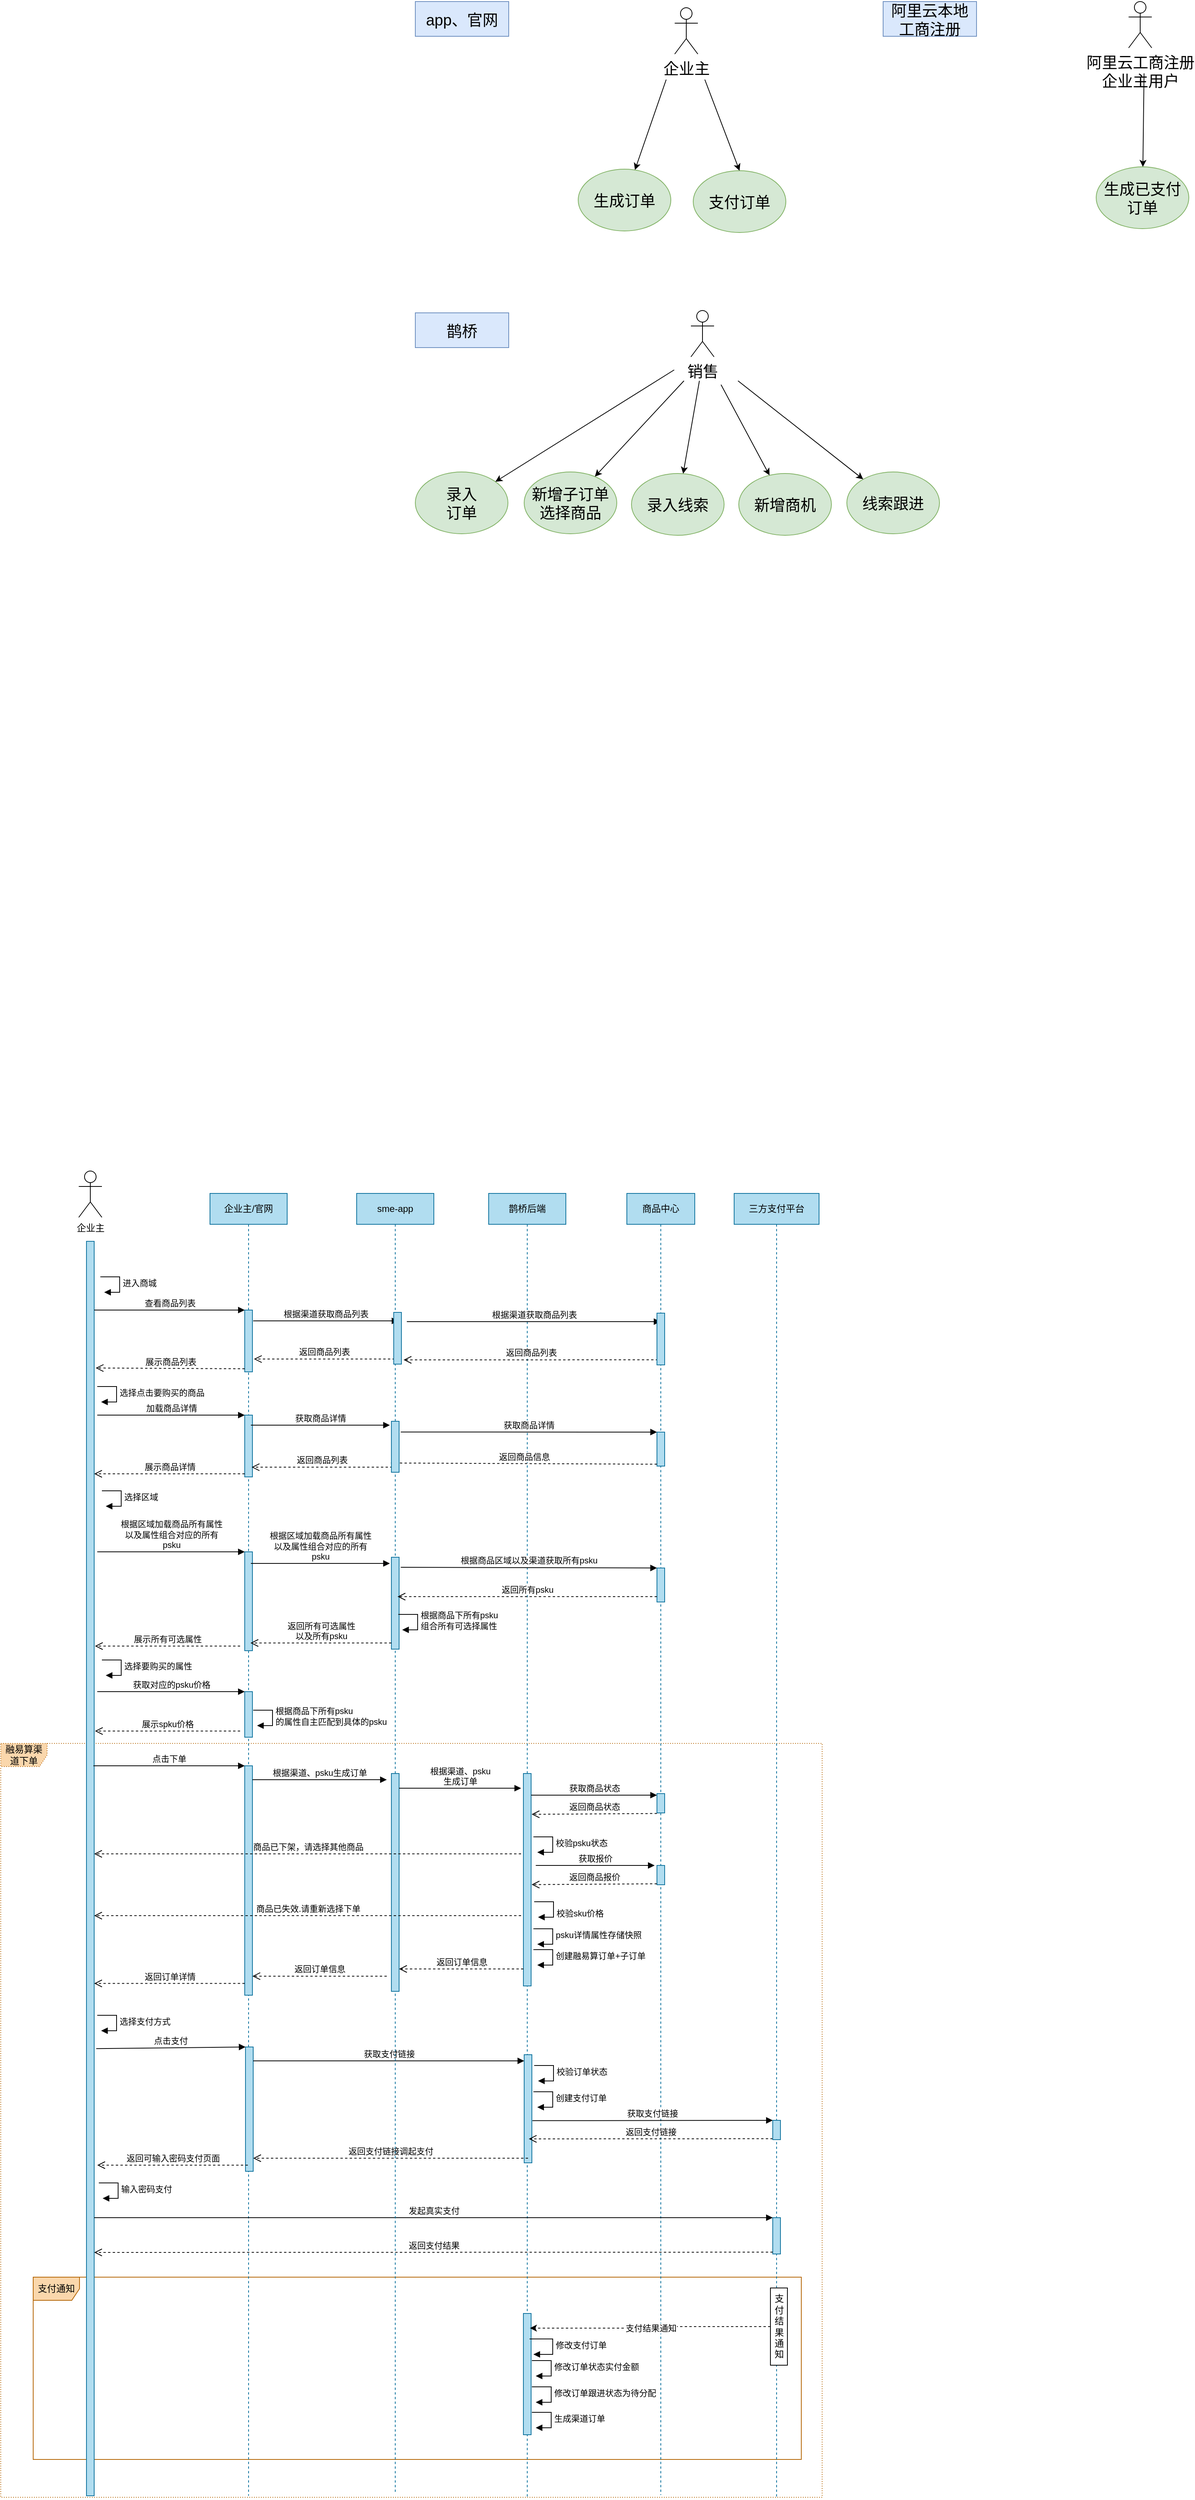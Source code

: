 <mxfile version="14.2.3" type="github">
  <diagram id="QVtK0J8Mp7qvg03k-yFJ" name="第 1 页">
    <mxGraphModel dx="2837" dy="33" grid="0" gridSize="10" guides="1" tooltips="1" connect="1" arrows="1" fold="1" page="0" pageScale="1" pageWidth="827" pageHeight="1169" math="0" shadow="0">
      <root>
        <mxCell id="0" />
        <mxCell id="1" parent="0" />
        <mxCell id="DjqIR26yRd3ydewBDKT8-25" value="融易算渠道下单" style="shape=umlFrame;whiteSpace=wrap;html=1;fillColor=#fad7ac;strokeColor=#b46504;dashed=1;shadow=0;dashPattern=1 2;" parent="1" vertex="1">
          <mxGeometry x="-841" y="3263" width="1064" height="976" as="geometry" />
        </mxCell>
        <mxCell id="DjqIR26yRd3ydewBDKT8-85" value="支付通知" style="shape=umlFrame;whiteSpace=wrap;html=1;shadow=0;labelBackgroundColor=none;strokeColor=#b46504;fillColor=#fad7ac;" parent="1" vertex="1">
          <mxGeometry x="-799" y="3954" width="995" height="236" as="geometry" />
        </mxCell>
        <mxCell id="DjqIR26yRd3ydewBDKT8-1" value="&lt;span style=&quot;font-size: 20px&quot;&gt;生成订单&lt;/span&gt;" style="ellipse;whiteSpace=wrap;html=1;fillColor=#d5e8d4;strokeColor=#82b366;" parent="1" vertex="1">
          <mxGeometry x="-93" y="1225" width="120" height="80" as="geometry" />
        </mxCell>
        <mxCell id="DjqIR26yRd3ydewBDKT8-2" value="&lt;font style=&quot;font-size: 20px&quot;&gt;企业主&lt;/font&gt;" style="shape=umlActor;verticalLabelPosition=bottom;verticalAlign=top;html=1;" parent="1" vertex="1">
          <mxGeometry x="32" y="1016" width="30" height="60" as="geometry" />
        </mxCell>
        <mxCell id="DjqIR26yRd3ydewBDKT8-3" value="&lt;span style=&quot;font-size: 20px&quot;&gt;支付订单&lt;/span&gt;" style="ellipse;whiteSpace=wrap;html=1;fillColor=#d5e8d4;strokeColor=#82b366;" parent="1" vertex="1">
          <mxGeometry x="56" y="1227" width="120" height="80" as="geometry" />
        </mxCell>
        <mxCell id="DjqIR26yRd3ydewBDKT8-4" value="" style="endArrow=classic;html=1;" parent="1" target="DjqIR26yRd3ydewBDKT8-1" edge="1">
          <mxGeometry width="50" height="50" relative="1" as="geometry">
            <mxPoint x="21" y="1109" as="sourcePoint" />
            <mxPoint x="-152.59" y="1242.135" as="targetPoint" />
          </mxGeometry>
        </mxCell>
        <mxCell id="DjqIR26yRd3ydewBDKT8-5" value="" style="endArrow=classic;html=1;entryX=0.5;entryY=0;entryDx=0;entryDy=0;" parent="1" target="DjqIR26yRd3ydewBDKT8-3" edge="1">
          <mxGeometry width="50" height="50" relative="1" as="geometry">
            <mxPoint x="71" y="1109" as="sourcePoint" />
            <mxPoint x="178.295" y="1245.358" as="targetPoint" />
          </mxGeometry>
        </mxCell>
        <mxCell id="DjqIR26yRd3ydewBDKT8-6" value="&lt;span style=&quot;font-size: 20px&quot;&gt;app、官网&lt;/span&gt;" style="rounded=0;whiteSpace=wrap;html=1;fillColor=#dae8fc;strokeColor=#6c8ebf;" parent="1" vertex="1">
          <mxGeometry x="-304" y="1008" width="121" height="45" as="geometry" />
        </mxCell>
        <mxCell id="DjqIR26yRd3ydewBDKT8-7" value="&lt;font style=&quot;font-size: 20px&quot;&gt;录入&lt;br&gt;订单&lt;/font&gt;" style="ellipse;whiteSpace=wrap;html=1;fillColor=#d5e8d4;strokeColor=#82b366;" parent="1" vertex="1">
          <mxGeometry x="-304" y="1617" width="120" height="80" as="geometry" />
        </mxCell>
        <mxCell id="DjqIR26yRd3ydewBDKT8-8" value="&lt;span style=&quot;font-size: 20px&quot;&gt;销售&lt;/span&gt;" style="shape=umlActor;verticalLabelPosition=bottom;verticalAlign=top;html=1;" parent="1" vertex="1">
          <mxGeometry x="53" y="1408" width="30" height="60" as="geometry" />
        </mxCell>
        <mxCell id="DjqIR26yRd3ydewBDKT8-9" value="&lt;span style=&quot;font-size: 20px&quot;&gt;新增子订单选择商品&lt;/span&gt;" style="ellipse;whiteSpace=wrap;html=1;fillColor=#d5e8d4;strokeColor=#82b366;" parent="1" vertex="1">
          <mxGeometry x="-163" y="1617" width="120" height="80" as="geometry" />
        </mxCell>
        <mxCell id="DjqIR26yRd3ydewBDKT8-10" value="" style="endArrow=classic;html=1;exitX=0.453;exitY=0.256;exitDx=0;exitDy=0;exitPerimeter=0;" parent="1" target="DjqIR26yRd3ydewBDKT8-7" edge="1">
          <mxGeometry width="50" height="50" relative="1" as="geometry">
            <mxPoint x="31.34" y="1484.864" as="sourcePoint" />
            <mxPoint x="76" y="1498" as="targetPoint" />
          </mxGeometry>
        </mxCell>
        <mxCell id="DjqIR26yRd3ydewBDKT8-11" value="" style="endArrow=classic;html=1;" parent="1" target="DjqIR26yRd3ydewBDKT8-9" edge="1">
          <mxGeometry width="50" height="50" relative="1" as="geometry">
            <mxPoint x="44" y="1499" as="sourcePoint" />
            <mxPoint x="-68.723" y="1638.373" as="targetPoint" />
          </mxGeometry>
        </mxCell>
        <mxCell id="DjqIR26yRd3ydewBDKT8-12" value="&lt;span style=&quot;font-size: 20px&quot;&gt;录入线索&lt;/span&gt;" style="ellipse;whiteSpace=wrap;html=1;fillColor=#d5e8d4;strokeColor=#82b366;" parent="1" vertex="1">
          <mxGeometry x="-24" y="1619" width="120" height="80" as="geometry" />
        </mxCell>
        <mxCell id="DjqIR26yRd3ydewBDKT8-13" value="&lt;span style=&quot;font-size: 20px&quot;&gt;新增商机&lt;/span&gt;" style="ellipse;whiteSpace=wrap;html=1;fillColor=#d5e8d4;strokeColor=#82b366;" parent="1" vertex="1">
          <mxGeometry x="115" y="1619" width="120" height="80" as="geometry" />
        </mxCell>
        <mxCell id="DjqIR26yRd3ydewBDKT8-14" value="&lt;span style=&quot;font-size: 20px&quot;&gt;线索跟进&lt;/span&gt;" style="ellipse;whiteSpace=wrap;html=1;fillColor=#d5e8d4;strokeColor=#82b366;" parent="1" vertex="1">
          <mxGeometry x="255" y="1617" width="120" height="80" as="geometry" />
        </mxCell>
        <mxCell id="DjqIR26yRd3ydewBDKT8-15" value="" style="endArrow=classic;html=1;" parent="1" target="DjqIR26yRd3ydewBDKT8-12" edge="1">
          <mxGeometry width="50" height="50" relative="1" as="geometry">
            <mxPoint x="64" y="1499" as="sourcePoint" />
            <mxPoint x="-11.272" y="1638.786" as="targetPoint" />
          </mxGeometry>
        </mxCell>
        <mxCell id="DjqIR26yRd3ydewBDKT8-16" value="" style="endArrow=classic;html=1;" parent="1" target="DjqIR26yRd3ydewBDKT8-13" edge="1">
          <mxGeometry width="50" height="50" relative="1" as="geometry">
            <mxPoint x="92" y="1504" as="sourcePoint" />
            <mxPoint x="-1.272" y="1648.786" as="targetPoint" />
          </mxGeometry>
        </mxCell>
        <mxCell id="DjqIR26yRd3ydewBDKT8-17" value="" style="endArrow=classic;html=1;" parent="1" target="DjqIR26yRd3ydewBDKT8-14" edge="1">
          <mxGeometry width="50" height="50" relative="1" as="geometry">
            <mxPoint x="114" y="1499" as="sourcePoint" />
            <mxPoint x="8.728" y="1658.786" as="targetPoint" />
          </mxGeometry>
        </mxCell>
        <mxCell id="DjqIR26yRd3ydewBDKT8-18" value="&lt;span style=&quot;font-size: 20px&quot;&gt;鹊桥&lt;/span&gt;" style="rounded=0;whiteSpace=wrap;html=1;fillColor=#dae8fc;strokeColor=#6c8ebf;" parent="1" vertex="1">
          <mxGeometry x="-304" y="1411" width="121" height="45" as="geometry" />
        </mxCell>
        <mxCell id="DjqIR26yRd3ydewBDKT8-19" value="&lt;span style=&quot;font-size: 20px&quot;&gt;阿里云本地工商注册&lt;/span&gt;" style="rounded=0;whiteSpace=wrap;html=1;fillColor=#dae8fc;strokeColor=#6c8ebf;" parent="1" vertex="1">
          <mxGeometry x="302" y="1008" width="121" height="45" as="geometry" />
        </mxCell>
        <mxCell id="DjqIR26yRd3ydewBDKT8-20" value="&lt;span style=&quot;font-size: 20px&quot;&gt;生成已支付订单&lt;/span&gt;" style="ellipse;whiteSpace=wrap;html=1;fillColor=#d5e8d4;strokeColor=#82b366;" parent="1" vertex="1">
          <mxGeometry x="578" y="1222" width="120" height="80" as="geometry" />
        </mxCell>
        <mxCell id="DjqIR26yRd3ydewBDKT8-21" value="&lt;font style=&quot;font-size: 20px&quot;&gt;阿里云工商注册&lt;br&gt;企业主用户&lt;/font&gt;" style="shape=umlActor;verticalLabelPosition=bottom;verticalAlign=top;html=1;" parent="1" vertex="1">
          <mxGeometry x="620" y="1008" width="30" height="60" as="geometry" />
        </mxCell>
        <mxCell id="DjqIR26yRd3ydewBDKT8-23" value="" style="endArrow=classic;html=1;" parent="1" target="DjqIR26yRd3ydewBDKT8-20" edge="1">
          <mxGeometry width="50" height="50" relative="1" as="geometry">
            <mxPoint x="640" y="1101" as="sourcePoint" />
            <mxPoint x="466.41" y="1234.135" as="targetPoint" />
          </mxGeometry>
        </mxCell>
        <mxCell id="DjqIR26yRd3ydewBDKT8-26" value="企业主/官网" style="shape=umlLifeline;perimeter=lifelinePerimeter;whiteSpace=wrap;html=1;container=1;collapsible=0;recursiveResize=0;outlineConnect=0;fillColor=#b1ddf0;strokeColor=#10739e;" parent="1" vertex="1">
          <mxGeometry x="-570" y="2551" width="100" height="1686" as="geometry" />
        </mxCell>
        <mxCell id="DjqIR26yRd3ydewBDKT8-27" value="" style="html=1;points=[];perimeter=orthogonalPerimeter;shadow=0;labelBackgroundColor=none;strokeColor=#10739e;fillColor=#b1ddf0;" parent="DjqIR26yRd3ydewBDKT8-26" vertex="1">
          <mxGeometry x="45" y="151" width="10" height="80" as="geometry" />
        </mxCell>
        <mxCell id="DjqIR26yRd3ydewBDKT8-37" value="" style="html=1;points=[];perimeter=orthogonalPerimeter;shadow=0;labelBackgroundColor=none;strokeColor=#10739e;fillColor=#b1ddf0;" parent="DjqIR26yRd3ydewBDKT8-26" vertex="1">
          <mxGeometry x="45" y="287" width="10" height="80" as="geometry" />
        </mxCell>
        <mxCell id="DjqIR26yRd3ydewBDKT8-96" value="" style="html=1;points=[];perimeter=orthogonalPerimeter;shadow=0;labelBackgroundColor=none;strokeColor=#10739e;fillColor=#b1ddf0;" parent="DjqIR26yRd3ydewBDKT8-26" vertex="1">
          <mxGeometry x="45" y="464" width="10" height="128" as="geometry" />
        </mxCell>
        <mxCell id="DjqIR26yRd3ydewBDKT8-97" value="根据区域加载商品所有属性&lt;br&gt;以及属性组合对应的所有&lt;br&gt;psku" style="html=1;verticalAlign=bottom;endArrow=block;entryX=0;entryY=0;" parent="DjqIR26yRd3ydewBDKT8-26" target="DjqIR26yRd3ydewBDKT8-96" edge="1">
          <mxGeometry relative="1" as="geometry">
            <mxPoint x="-146" y="464" as="sourcePoint" />
          </mxGeometry>
        </mxCell>
        <mxCell id="DjqIR26yRd3ydewBDKT8-110" value="" style="html=1;points=[];perimeter=orthogonalPerimeter;shadow=0;labelBackgroundColor=none;strokeColor=#10739e;fillColor=#b1ddf0;" parent="DjqIR26yRd3ydewBDKT8-26" vertex="1">
          <mxGeometry x="45" y="645" width="10" height="59" as="geometry" />
        </mxCell>
        <mxCell id="DjqIR26yRd3ydewBDKT8-111" value="获取对应的psku价格" style="html=1;verticalAlign=bottom;endArrow=block;entryX=0;entryY=0;" parent="DjqIR26yRd3ydewBDKT8-26" target="DjqIR26yRd3ydewBDKT8-110" edge="1">
          <mxGeometry relative="1" as="geometry">
            <mxPoint x="-146" y="645" as="sourcePoint" />
          </mxGeometry>
        </mxCell>
        <mxCell id="DjqIR26yRd3ydewBDKT8-112" value="展示spku价格" style="html=1;verticalAlign=bottom;endArrow=open;endSize=8;dashed=1;" parent="DjqIR26yRd3ydewBDKT8-26" edge="1">
          <mxGeometry relative="1" as="geometry">
            <mxPoint x="-149" y="696" as="targetPoint" />
            <mxPoint x="39.0" y="696" as="sourcePoint" />
          </mxGeometry>
        </mxCell>
        <mxCell id="DjqIR26yRd3ydewBDKT8-28" value="" style="html=1;points=[];perimeter=orthogonalPerimeter;shadow=0;labelBackgroundColor=none;strokeColor=#10739e;fillColor=#b1ddf0;" parent="DjqIR26yRd3ydewBDKT8-26" vertex="1">
          <mxGeometry x="45" y="741" width="10" height="297" as="geometry" />
        </mxCell>
        <mxCell id="DjqIR26yRd3ydewBDKT8-29" value="鹊桥后端" style="shape=umlLifeline;perimeter=lifelinePerimeter;whiteSpace=wrap;html=1;container=1;collapsible=0;recursiveResize=0;outlineConnect=0;fillColor=#b1ddf0;strokeColor=#10739e;" parent="1" vertex="1">
          <mxGeometry x="-209" y="2551" width="100" height="1687" as="geometry" />
        </mxCell>
        <mxCell id="DjqIR26yRd3ydewBDKT8-30" value="" style="html=1;points=[];perimeter=orthogonalPerimeter;shadow=0;labelBackgroundColor=none;strokeColor=#10739e;fillColor=#b1ddf0;" parent="DjqIR26yRd3ydewBDKT8-29" vertex="1">
          <mxGeometry x="45" y="751" width="10" height="275" as="geometry" />
        </mxCell>
        <mxCell id="DjqIR26yRd3ydewBDKT8-31" value="" style="html=1;points=[];perimeter=orthogonalPerimeter;shadow=0;labelBackgroundColor=none;strokeColor=#10739e;fillColor=#b1ddf0;" parent="DjqIR26yRd3ydewBDKT8-29" vertex="1">
          <mxGeometry x="45" y="1450" width="10" height="157" as="geometry" />
        </mxCell>
        <mxCell id="DjqIR26yRd3ydewBDKT8-32" value="" style="html=1;points=[];perimeter=orthogonalPerimeter;fillColor=#b1ddf0;strokeColor=#10739e;" parent="1" vertex="1">
          <mxGeometry x="-730" y="2613" width="10" height="1624" as="geometry" />
        </mxCell>
        <mxCell id="DjqIR26yRd3ydewBDKT8-33" value="企业主" style="shape=umlActor;verticalLabelPosition=bottom;verticalAlign=top;html=1;" parent="1" vertex="1">
          <mxGeometry x="-740" y="2522" width="30" height="60" as="geometry" />
        </mxCell>
        <mxCell id="DjqIR26yRd3ydewBDKT8-34" value="商品中心" style="shape=umlLifeline;perimeter=lifelinePerimeter;whiteSpace=wrap;html=1;container=1;collapsible=0;recursiveResize=0;outlineConnect=0;fillColor=#b1ddf0;strokeColor=#10739e;" parent="1" vertex="1">
          <mxGeometry x="-30" y="2551" width="88" height="1685" as="geometry" />
        </mxCell>
        <mxCell id="DjqIR26yRd3ydewBDKT8-35" value="查看订单管理订单列表" style="html=1;verticalAlign=bottom;endArrow=block;entryX=0;entryY=0;" parent="DjqIR26yRd3ydewBDKT8-34" edge="1">
          <mxGeometry relative="1" as="geometry">
            <mxPoint x="-401" y="654" as="sourcePoint" />
          </mxGeometry>
        </mxCell>
        <mxCell id="DjqIR26yRd3ydewBDKT8-38" value="" style="html=1;points=[];perimeter=orthogonalPerimeter;shadow=0;labelBackgroundColor=none;strokeColor=#10739e;fillColor=#b1ddf0;" parent="DjqIR26yRd3ydewBDKT8-34" vertex="1">
          <mxGeometry x="39" y="309" width="10" height="44" as="geometry" />
        </mxCell>
        <mxCell id="DjqIR26yRd3ydewBDKT8-39" value="获取商品详情" style="html=1;verticalAlign=bottom;endArrow=block;entryX=0;entryY=0;exitX=1.212;exitY=0.21;exitDx=0;exitDy=0;exitPerimeter=0;" parent="DjqIR26yRd3ydewBDKT8-34" source="DjqIR26yRd3ydewBDKT8-94" edge="1">
          <mxGeometry relative="1" as="geometry">
            <mxPoint x="-307" y="309.04" as="sourcePoint" />
            <mxPoint x="39" y="309.0" as="targetPoint" />
          </mxGeometry>
        </mxCell>
        <mxCell id="DjqIR26yRd3ydewBDKT8-40" value="返回商品信息" style="html=1;verticalAlign=bottom;endArrow=open;endSize=8;exitX=0;exitY=0.95;dashed=1;" parent="DjqIR26yRd3ydewBDKT8-34" edge="1">
          <mxGeometry relative="1" as="geometry">
            <mxPoint x="-306" y="349" as="targetPoint" />
            <mxPoint x="39" y="350.55" as="sourcePoint" />
          </mxGeometry>
        </mxCell>
        <mxCell id="DjqIR26yRd3ydewBDKT8-41" value="加载商品详情" style="html=1;verticalAlign=bottom;endArrow=block;entryX=0;entryY=0;" parent="DjqIR26yRd3ydewBDKT8-34" target="DjqIR26yRd3ydewBDKT8-37" edge="1">
          <mxGeometry relative="1" as="geometry">
            <mxPoint x="-686" y="287" as="sourcePoint" />
          </mxGeometry>
        </mxCell>
        <mxCell id="DjqIR26yRd3ydewBDKT8-43" value="" style="html=1;points=[];perimeter=orthogonalPerimeter;shadow=0;labelBackgroundColor=none;strokeColor=#10739e;fillColor=#b1ddf0;" parent="DjqIR26yRd3ydewBDKT8-34" vertex="1">
          <mxGeometry x="39" y="777" width="10" height="25" as="geometry" />
        </mxCell>
        <mxCell id="DjqIR26yRd3ydewBDKT8-89" value="根据渠道获取商品列表" style="html=1;verticalAlign=bottom;endArrow=block;" parent="DjqIR26yRd3ydewBDKT8-34" target="DjqIR26yRd3ydewBDKT8-34" edge="1">
          <mxGeometry relative="1" as="geometry">
            <mxPoint x="-285" y="166" as="sourcePoint" />
            <mxPoint x="35" y="168" as="targetPoint" />
          </mxGeometry>
        </mxCell>
        <mxCell id="DjqIR26yRd3ydewBDKT8-90" value="返回商品列表" style="html=1;verticalAlign=bottom;endArrow=open;endSize=8;dashed=1;entryX=1.282;entryY=0.918;entryDx=0;entryDy=0;entryPerimeter=0;" parent="DjqIR26yRd3ydewBDKT8-34" target="DjqIR26yRd3ydewBDKT8-36" edge="1">
          <mxGeometry relative="1" as="geometry">
            <mxPoint x="-142" y="215.4" as="targetPoint" />
            <mxPoint x="40.5" y="215.4" as="sourcePoint" />
          </mxGeometry>
        </mxCell>
        <mxCell id="DjqIR26yRd3ydewBDKT8-91" value="" style="html=1;points=[];perimeter=orthogonalPerimeter;shadow=0;labelBackgroundColor=none;strokeColor=#10739e;fillColor=#b1ddf0;" parent="DjqIR26yRd3ydewBDKT8-34" vertex="1">
          <mxGeometry x="39" y="155" width="10" height="67" as="geometry" />
        </mxCell>
        <mxCell id="DjqIR26yRd3ydewBDKT8-105" value="" style="html=1;points=[];perimeter=orthogonalPerimeter;shadow=0;labelBackgroundColor=none;strokeColor=#10739e;fillColor=#b1ddf0;" parent="DjqIR26yRd3ydewBDKT8-34" vertex="1">
          <mxGeometry x="39" y="484.93" width="10" height="44" as="geometry" />
        </mxCell>
        <mxCell id="DjqIR26yRd3ydewBDKT8-106" value="根据商品区域以及渠道获取所有psku" style="html=1;verticalAlign=bottom;endArrow=block;entryX=0;entryY=0;exitX=1.212;exitY=0.21;exitDx=0;exitDy=0;exitPerimeter=0;" parent="DjqIR26yRd3ydewBDKT8-34" edge="1">
          <mxGeometry relative="1" as="geometry">
            <mxPoint x="-292.88" y="484.0" as="sourcePoint" />
            <mxPoint x="39" y="484.93" as="targetPoint" />
          </mxGeometry>
        </mxCell>
        <mxCell id="BfFZ2of9FClNFI7ontlP-8" value="" style="html=1;points=[];perimeter=orthogonalPerimeter;shadow=0;labelBackgroundColor=none;strokeColor=#10739e;fillColor=#b1ddf0;" vertex="1" parent="DjqIR26yRd3ydewBDKT8-34">
          <mxGeometry x="39" y="870" width="10" height="25" as="geometry" />
        </mxCell>
        <mxCell id="DjqIR26yRd3ydewBDKT8-44" value="选择点击要购买的商品" style="edgeStyle=orthogonalEdgeStyle;html=1;align=left;spacingLeft=2;endArrow=block;rounded=0;entryX=1;entryY=0;" parent="1" edge="1">
          <mxGeometry relative="1" as="geometry">
            <mxPoint x="-716" y="2801" as="sourcePoint" />
            <Array as="points">
              <mxPoint x="-691" y="2801" />
            </Array>
            <mxPoint x="-711.0" y="2821" as="targetPoint" />
          </mxGeometry>
        </mxCell>
        <mxCell id="DjqIR26yRd3ydewBDKT8-45" value="根据渠道获取商品列表" style="html=1;verticalAlign=bottom;endArrow=block;exitX=1.1;exitY=0.113;exitDx=0;exitDy=0;exitPerimeter=0;" parent="1" edge="1">
          <mxGeometry relative="1" as="geometry">
            <mxPoint x="-514" y="2716.04" as="sourcePoint" />
            <mxPoint x="-326" y="2716" as="targetPoint" />
          </mxGeometry>
        </mxCell>
        <mxCell id="DjqIR26yRd3ydewBDKT8-46" value="返回商品列表" style="html=1;verticalAlign=bottom;endArrow=open;endSize=8;entryX=1.2;entryY=0.73;entryDx=0;entryDy=0;entryPerimeter=0;dashed=1;" parent="1" source="DjqIR26yRd3ydewBDKT8-86" edge="1">
          <mxGeometry relative="1" as="geometry">
            <mxPoint x="-513" y="2765.4" as="targetPoint" />
            <mxPoint x="-168" y="2765.4" as="sourcePoint" />
          </mxGeometry>
        </mxCell>
        <mxCell id="DjqIR26yRd3ydewBDKT8-47" value="查看商品列表" style="html=1;verticalAlign=bottom;endArrow=block;entryX=0;entryY=0;" parent="1" target="DjqIR26yRd3ydewBDKT8-27" edge="1">
          <mxGeometry relative="1" as="geometry">
            <mxPoint x="-720" y="2702.0" as="sourcePoint" />
          </mxGeometry>
        </mxCell>
        <mxCell id="DjqIR26yRd3ydewBDKT8-48" value="展示商品列表" style="html=1;verticalAlign=bottom;endArrow=open;endSize=8;exitX=0;exitY=0.95;dashed=1;" parent="1" source="DjqIR26yRd3ydewBDKT8-27" edge="1">
          <mxGeometry relative="1" as="geometry">
            <mxPoint x="-718" y="2777" as="targetPoint" />
          </mxGeometry>
        </mxCell>
        <mxCell id="DjqIR26yRd3ydewBDKT8-49" value="进入商城" style="edgeStyle=orthogonalEdgeStyle;html=1;align=left;spacingLeft=2;endArrow=block;rounded=0;entryX=1;entryY=0;" parent="1" edge="1">
          <mxGeometry relative="1" as="geometry">
            <mxPoint x="-712" y="2659" as="sourcePoint" />
            <Array as="points">
              <mxPoint x="-687" y="2659" />
            </Array>
            <mxPoint x="-707.0" y="2679" as="targetPoint" />
          </mxGeometry>
        </mxCell>
        <mxCell id="DjqIR26yRd3ydewBDKT8-50" value="校验psku状态" style="edgeStyle=orthogonalEdgeStyle;html=1;align=left;spacingLeft=2;endArrow=block;rounded=0;entryX=1;entryY=0;" parent="1" edge="1">
          <mxGeometry relative="1" as="geometry">
            <mxPoint x="-151" y="3384.0" as="sourcePoint" />
            <Array as="points">
              <mxPoint x="-126" y="3384" />
            </Array>
            <mxPoint x="-146.0" y="3404" as="targetPoint" />
          </mxGeometry>
        </mxCell>
        <mxCell id="DjqIR26yRd3ydewBDKT8-51" value="返回订单详情" style="html=1;verticalAlign=bottom;endArrow=open;dashed=1;endSize=8;exitX=0;exitY=0.95;" parent="1" edge="1">
          <mxGeometry relative="1" as="geometry">
            <mxPoint x="-720" y="3573.75" as="targetPoint" />
            <mxPoint x="-525" y="3573.75" as="sourcePoint" />
          </mxGeometry>
        </mxCell>
        <mxCell id="DjqIR26yRd3ydewBDKT8-52" value="点击下单" style="html=1;verticalAlign=bottom;endArrow=block;entryX=0;entryY=0;" parent="1" target="DjqIR26yRd3ydewBDKT8-28" edge="1">
          <mxGeometry relative="1" as="geometry">
            <mxPoint x="-721" y="3292" as="sourcePoint" />
          </mxGeometry>
        </mxCell>
        <mxCell id="DjqIR26yRd3ydewBDKT8-53" value="返回订单信息" style="html=1;verticalAlign=bottom;endArrow=open;dashed=1;endSize=8;exitX=0;exitY=0.95;" parent="1" edge="1">
          <mxGeometry relative="1" as="geometry">
            <mxPoint x="-515" y="3564.35" as="targetPoint" />
            <mxPoint x="-341" y="3564.35" as="sourcePoint" />
          </mxGeometry>
        </mxCell>
        <mxCell id="DjqIR26yRd3ydewBDKT8-54" value="根据渠道、psku生成订单" style="html=1;verticalAlign=bottom;endArrow=block;entryX=0;entryY=0;" parent="1" edge="1">
          <mxGeometry relative="1" as="geometry">
            <mxPoint x="-515" y="3310" as="sourcePoint" />
            <mxPoint x="-341" y="3310" as="targetPoint" />
          </mxGeometry>
        </mxCell>
        <mxCell id="DjqIR26yRd3ydewBDKT8-55" value="输入密码支付" style="edgeStyle=orthogonalEdgeStyle;html=1;align=left;spacingLeft=2;endArrow=block;rounded=0;entryX=1;entryY=0;" parent="1" edge="1">
          <mxGeometry relative="1" as="geometry">
            <mxPoint x="-714" y="3832" as="sourcePoint" />
            <Array as="points">
              <mxPoint x="-689" y="3832" />
            </Array>
            <mxPoint x="-709.0" y="3852" as="targetPoint" />
          </mxGeometry>
        </mxCell>
        <mxCell id="DjqIR26yRd3ydewBDKT8-56" value="psku详情属性存储快照" style="edgeStyle=orthogonalEdgeStyle;html=1;align=left;spacingLeft=2;endArrow=block;rounded=0;entryX=1;entryY=0;" parent="1" edge="1">
          <mxGeometry relative="1" as="geometry">
            <mxPoint x="-151" y="3503" as="sourcePoint" />
            <Array as="points">
              <mxPoint x="-126" y="3503" />
            </Array>
            <mxPoint x="-146.0" y="3523" as="targetPoint" />
          </mxGeometry>
        </mxCell>
        <mxCell id="DjqIR26yRd3ydewBDKT8-57" value="返回商品状态" style="html=1;verticalAlign=bottom;endArrow=open;dashed=1;endSize=8;exitX=0;exitY=0.95;entryX=1.07;entryY=0.478;entryDx=0;entryDy=0;entryPerimeter=0;" parent="1" edge="1">
          <mxGeometry relative="1" as="geometry">
            <mxPoint x="-153.3" y="3354.814" as="targetPoint" />
            <mxPoint x="9" y="3353.75" as="sourcePoint" />
          </mxGeometry>
        </mxCell>
        <mxCell id="DjqIR26yRd3ydewBDKT8-58" value="获取商品状态" style="html=1;verticalAlign=bottom;endArrow=block;entryX=0;entryY=0;" parent="1" edge="1">
          <mxGeometry relative="1" as="geometry">
            <mxPoint x="-154" y="3330" as="sourcePoint" />
            <mxPoint x="9" y="3330" as="targetPoint" />
          </mxGeometry>
        </mxCell>
        <mxCell id="DjqIR26yRd3ydewBDKT8-59" value="创建融易算订单+子订单" style="edgeStyle=orthogonalEdgeStyle;html=1;align=left;spacingLeft=2;endArrow=block;rounded=0;entryX=1;entryY=0;" parent="1" edge="1">
          <mxGeometry relative="1" as="geometry">
            <mxPoint x="-151" y="3530" as="sourcePoint" />
            <Array as="points">
              <mxPoint x="-126" y="3530" />
            </Array>
            <mxPoint x="-146.0" y="3550" as="targetPoint" />
          </mxGeometry>
        </mxCell>
        <mxCell id="DjqIR26yRd3ydewBDKT8-60" value="生成渠道订单" style="edgeStyle=orthogonalEdgeStyle;html=1;align=left;spacingLeft=2;endArrow=block;rounded=0;entryX=1;entryY=0;" parent="1" edge="1">
          <mxGeometry relative="1" as="geometry">
            <mxPoint x="-153" y="4129" as="sourcePoint" />
            <Array as="points">
              <mxPoint x="-128" y="4129" />
            </Array>
            <mxPoint x="-148.0" y="4149" as="targetPoint" />
          </mxGeometry>
        </mxCell>
        <mxCell id="DjqIR26yRd3ydewBDKT8-62" value="" style="html=1;points=[];perimeter=orthogonalPerimeter;shadow=0;labelBackgroundColor=none;strokeColor=#10739e;fillColor=#b1ddf0;" parent="1" vertex="1">
          <mxGeometry x="-524" y="3656" width="10" height="161" as="geometry" />
        </mxCell>
        <mxCell id="DjqIR26yRd3ydewBDKT8-63" value="" style="html=1;points=[];perimeter=orthogonalPerimeter;shadow=0;labelBackgroundColor=none;strokeColor=#10739e;fillColor=#b1ddf0;" parent="1" vertex="1">
          <mxGeometry x="-163" y="3666" width="10" height="140" as="geometry" />
        </mxCell>
        <mxCell id="DjqIR26yRd3ydewBDKT8-64" value="校验订单状态" style="edgeStyle=orthogonalEdgeStyle;html=1;align=left;spacingLeft=2;endArrow=block;rounded=0;entryX=1;entryY=0;" parent="1" edge="1">
          <mxGeometry relative="1" as="geometry">
            <mxPoint x="-150" y="3680.0" as="sourcePoint" />
            <Array as="points">
              <mxPoint x="-125" y="3680" />
            </Array>
            <mxPoint x="-145.0" y="3700" as="targetPoint" />
          </mxGeometry>
        </mxCell>
        <mxCell id="DjqIR26yRd3ydewBDKT8-65" value="返回可输入密码支付页面" style="html=1;verticalAlign=bottom;endArrow=open;dashed=1;endSize=8;exitX=0;exitY=0.95;" parent="1" edge="1">
          <mxGeometry relative="1" as="geometry">
            <mxPoint x="-716" y="3809.0" as="targetPoint" />
            <mxPoint x="-521" y="3809.0" as="sourcePoint" />
          </mxGeometry>
        </mxCell>
        <mxCell id="DjqIR26yRd3ydewBDKT8-66" value="点击支付" style="html=1;verticalAlign=bottom;endArrow=block;entryX=0;entryY=0;exitX=1.166;exitY=0.375;exitDx=0;exitDy=0;exitPerimeter=0;" parent="1" target="DjqIR26yRd3ydewBDKT8-62" edge="1">
          <mxGeometry relative="1" as="geometry">
            <mxPoint x="-717.34" y="3658.125" as="sourcePoint" />
          </mxGeometry>
        </mxCell>
        <mxCell id="DjqIR26yRd3ydewBDKT8-67" value="返回支付链接调起支付" style="html=1;verticalAlign=bottom;endArrow=open;dashed=1;endSize=8;" parent="1" edge="1">
          <mxGeometry relative="1" as="geometry">
            <mxPoint x="-514" y="3800" as="targetPoint" />
            <mxPoint x="-158" y="3800" as="sourcePoint" />
          </mxGeometry>
        </mxCell>
        <mxCell id="DjqIR26yRd3ydewBDKT8-68" value="获取支付链接" style="html=1;verticalAlign=bottom;endArrow=block;" parent="1" edge="1" target="DjqIR26yRd3ydewBDKT8-63">
          <mxGeometry relative="1" as="geometry">
            <mxPoint x="-514" y="3674" as="sourcePoint" />
            <mxPoint x="-340" y="3674" as="targetPoint" />
          </mxGeometry>
        </mxCell>
        <mxCell id="DjqIR26yRd3ydewBDKT8-69" value="返回支付链接" style="html=1;verticalAlign=bottom;endArrow=open;dashed=1;endSize=8;exitX=0;exitY=0.95;" parent="1" source="DjqIR26yRd3ydewBDKT8-74" edge="1">
          <mxGeometry relative="1" as="geometry">
            <mxPoint x="-157" y="3775" as="targetPoint" />
          </mxGeometry>
        </mxCell>
        <mxCell id="DjqIR26yRd3ydewBDKT8-70" value="获取支付链接" style="html=1;verticalAlign=bottom;endArrow=block;entryX=0;entryY=0;exitX=0.97;exitY=0.495;exitDx=0;exitDy=0;exitPerimeter=0;" parent="1" target="DjqIR26yRd3ydewBDKT8-74" edge="1">
          <mxGeometry relative="1" as="geometry">
            <mxPoint x="-152.3" y="3751.435" as="sourcePoint" />
          </mxGeometry>
        </mxCell>
        <mxCell id="DjqIR26yRd3ydewBDKT8-71" value="创建支付订单" style="edgeStyle=orthogonalEdgeStyle;html=1;align=left;spacingLeft=2;endArrow=block;rounded=0;entryX=1;entryY=0;" parent="1" edge="1">
          <mxGeometry relative="1" as="geometry">
            <mxPoint x="-151" y="3714" as="sourcePoint" />
            <Array as="points">
              <mxPoint x="-126" y="3714" />
            </Array>
            <mxPoint x="-146.0" y="3734" as="targetPoint" />
          </mxGeometry>
        </mxCell>
        <mxCell id="DjqIR26yRd3ydewBDKT8-72" value="三方支付平台" style="shape=umlLifeline;perimeter=lifelinePerimeter;whiteSpace=wrap;html=1;container=1;collapsible=0;recursiveResize=0;outlineConnect=0;fillColor=#b1ddf0;strokeColor=#10739e;" parent="1" vertex="1">
          <mxGeometry x="109" y="2551" width="110" height="1690" as="geometry" />
        </mxCell>
        <mxCell id="DjqIR26yRd3ydewBDKT8-73" value="查看订单管理订单列表" style="html=1;verticalAlign=bottom;endArrow=block;entryX=0;entryY=0;" parent="DjqIR26yRd3ydewBDKT8-72" edge="1">
          <mxGeometry relative="1" as="geometry">
            <mxPoint x="-401" y="654" as="sourcePoint" />
          </mxGeometry>
        </mxCell>
        <mxCell id="DjqIR26yRd3ydewBDKT8-74" value="" style="html=1;points=[];perimeter=orthogonalPerimeter;shadow=0;labelBackgroundColor=none;strokeColor=#10739e;fillColor=#b1ddf0;" parent="DjqIR26yRd3ydewBDKT8-72" vertex="1">
          <mxGeometry x="50" y="1200" width="10" height="25" as="geometry" />
        </mxCell>
        <mxCell id="DjqIR26yRd3ydewBDKT8-75" value="" style="html=1;points=[];perimeter=orthogonalPerimeter;shadow=0;labelBackgroundColor=none;strokeColor=#10739e;fillColor=#b1ddf0;" parent="DjqIR26yRd3ydewBDKT8-72" vertex="1">
          <mxGeometry x="50" y="1326" width="10" height="47" as="geometry" />
        </mxCell>
        <mxCell id="DjqIR26yRd3ydewBDKT8-76" value="支&lt;br&gt;付&lt;br&gt;结&lt;br&gt;果&lt;br&gt;通&lt;br&gt;知" style="html=1;points=[];perimeter=orthogonalPerimeter;shadow=0;labelBackgroundColor=none;strokeColor=#000000;" parent="DjqIR26yRd3ydewBDKT8-72" vertex="1">
          <mxGeometry x="47" y="1417" width="22" height="100" as="geometry" />
        </mxCell>
        <mxCell id="DjqIR26yRd3ydewBDKT8-77" value="选择支付方式" style="edgeStyle=orthogonalEdgeStyle;html=1;align=left;spacingLeft=2;endArrow=block;rounded=0;entryX=1;entryY=0;" parent="1" edge="1">
          <mxGeometry relative="1" as="geometry">
            <mxPoint x="-716" y="3615" as="sourcePoint" />
            <Array as="points">
              <mxPoint x="-691" y="3615" />
            </Array>
            <mxPoint x="-711.0" y="3635" as="targetPoint" />
          </mxGeometry>
        </mxCell>
        <mxCell id="DjqIR26yRd3ydewBDKT8-78" value="发起真实支付" style="html=1;verticalAlign=bottom;endArrow=block;entryX=0;entryY=0;" parent="1" target="DjqIR26yRd3ydewBDKT8-75" edge="1">
          <mxGeometry relative="1" as="geometry">
            <mxPoint x="-720.0" y="3877" as="sourcePoint" />
          </mxGeometry>
        </mxCell>
        <mxCell id="DjqIR26yRd3ydewBDKT8-79" value="返回支付结果" style="html=1;verticalAlign=bottom;endArrow=open;dashed=1;endSize=8;exitX=0;exitY=0.95;" parent="1" source="DjqIR26yRd3ydewBDKT8-75" edge="1">
          <mxGeometry relative="1" as="geometry">
            <mxPoint x="-720" y="3922" as="targetPoint" />
          </mxGeometry>
        </mxCell>
        <mxCell id="DjqIR26yRd3ydewBDKT8-81" value="支付结果通知" style="edgeStyle=orthogonalEdgeStyle;rounded=0;orthogonalLoop=1;jettySize=auto;html=1;entryX=0.848;entryY=0.121;entryDx=0;entryDy=0;entryPerimeter=0;dashed=1;" parent="1" source="DjqIR26yRd3ydewBDKT8-76" target="DjqIR26yRd3ydewBDKT8-31" edge="1">
          <mxGeometry relative="1" as="geometry" />
        </mxCell>
        <mxCell id="DjqIR26yRd3ydewBDKT8-82" value="修改支付订单" style="edgeStyle=orthogonalEdgeStyle;html=1;align=left;spacingLeft=2;endArrow=block;rounded=0;entryX=1;entryY=0;" parent="1" edge="1">
          <mxGeometry relative="1" as="geometry">
            <mxPoint x="-156" y="4034" as="sourcePoint" />
            <Array as="points">
              <mxPoint x="-126" y="4034" />
              <mxPoint x="-126" y="4054" />
            </Array>
            <mxPoint x="-151.0" y="4054" as="targetPoint" />
          </mxGeometry>
        </mxCell>
        <mxCell id="DjqIR26yRd3ydewBDKT8-83" value="修改订单状态实付金额" style="edgeStyle=orthogonalEdgeStyle;html=1;align=left;spacingLeft=2;endArrow=block;rounded=0;entryX=1;entryY=0;" parent="1" edge="1">
          <mxGeometry relative="1" as="geometry">
            <mxPoint x="-153" y="4062" as="sourcePoint" />
            <Array as="points">
              <mxPoint x="-128" y="4062" />
            </Array>
            <mxPoint x="-148.0" y="4082" as="targetPoint" />
          </mxGeometry>
        </mxCell>
        <mxCell id="DjqIR26yRd3ydewBDKT8-84" value="修改订单跟进状态为待分配" style="edgeStyle=orthogonalEdgeStyle;html=1;align=left;spacingLeft=2;endArrow=block;rounded=0;entryX=1;entryY=0;" parent="1" edge="1">
          <mxGeometry relative="1" as="geometry">
            <mxPoint x="-153" y="4096" as="sourcePoint" />
            <Array as="points">
              <mxPoint x="-128" y="4096" />
            </Array>
            <mxPoint x="-148.0" y="4116" as="targetPoint" />
          </mxGeometry>
        </mxCell>
        <mxCell id="DjqIR26yRd3ydewBDKT8-86" value="sme-app" style="shape=umlLifeline;perimeter=lifelinePerimeter;whiteSpace=wrap;html=1;container=1;collapsible=0;recursiveResize=0;outlineConnect=0;fillColor=#b1ddf0;strokeColor=#10739e;" parent="1" vertex="1">
          <mxGeometry x="-380" y="2551" width="100" height="1684" as="geometry" />
        </mxCell>
        <mxCell id="DjqIR26yRd3ydewBDKT8-87" value="" style="html=1;points=[];perimeter=orthogonalPerimeter;shadow=0;labelBackgroundColor=none;strokeColor=#10739e;fillColor=#b1ddf0;" parent="DjqIR26yRd3ydewBDKT8-86" vertex="1">
          <mxGeometry x="45" y="751" width="10" height="282" as="geometry" />
        </mxCell>
        <mxCell id="DjqIR26yRd3ydewBDKT8-36" value="" style="html=1;points=[];perimeter=orthogonalPerimeter;shadow=0;labelBackgroundColor=none;strokeColor=#10739e;fillColor=#b1ddf0;" parent="DjqIR26yRd3ydewBDKT8-86" vertex="1">
          <mxGeometry x="48" y="154" width="10" height="67" as="geometry" />
        </mxCell>
        <mxCell id="DjqIR26yRd3ydewBDKT8-92" value="获取商品详情" style="html=1;verticalAlign=bottom;endArrow=block;exitX=1.1;exitY=0.113;exitDx=0;exitDy=0;exitPerimeter=0;" parent="DjqIR26yRd3ydewBDKT8-86" edge="1">
          <mxGeometry relative="1" as="geometry">
            <mxPoint x="-137" y="300.04" as="sourcePoint" />
            <mxPoint x="43" y="300" as="targetPoint" />
          </mxGeometry>
        </mxCell>
        <mxCell id="DjqIR26yRd3ydewBDKT8-93" value="返回商品列表" style="html=1;verticalAlign=bottom;endArrow=open;endSize=8;entryX=1.2;entryY=0.73;entryDx=0;entryDy=0;entryPerimeter=0;dashed=1;" parent="DjqIR26yRd3ydewBDKT8-86" edge="1">
          <mxGeometry relative="1" as="geometry">
            <mxPoint x="-136" y="354.4" as="targetPoint" />
            <mxPoint x="46.5" y="354.4" as="sourcePoint" />
          </mxGeometry>
        </mxCell>
        <mxCell id="DjqIR26yRd3ydewBDKT8-94" value="" style="html=1;points=[];perimeter=orthogonalPerimeter;shadow=0;labelBackgroundColor=none;strokeColor=#10739e;fillColor=#b1ddf0;" parent="DjqIR26yRd3ydewBDKT8-86" vertex="1">
          <mxGeometry x="45" y="295" width="10" height="66" as="geometry" />
        </mxCell>
        <mxCell id="DjqIR26yRd3ydewBDKT8-100" value="根据区域加载商品所有属性&lt;br&gt;以及属性组合对应的所有&lt;br&gt;psku" style="html=1;verticalAlign=bottom;endArrow=block;exitX=1.1;exitY=0.113;exitDx=0;exitDy=0;exitPerimeter=0;" parent="DjqIR26yRd3ydewBDKT8-86" edge="1">
          <mxGeometry relative="1" as="geometry">
            <mxPoint x="-137.0" y="479.04" as="sourcePoint" />
            <mxPoint x="43" y="479" as="targetPoint" />
          </mxGeometry>
        </mxCell>
        <mxCell id="DjqIR26yRd3ydewBDKT8-102" value="" style="html=1;points=[];perimeter=orthogonalPerimeter;shadow=0;labelBackgroundColor=none;strokeColor=#10739e;fillColor=#b1ddf0;" parent="DjqIR26yRd3ydewBDKT8-86" vertex="1">
          <mxGeometry x="45" y="471" width="10" height="119" as="geometry" />
        </mxCell>
        <mxCell id="DjqIR26yRd3ydewBDKT8-42" value="展示商品详情" style="html=1;verticalAlign=bottom;endArrow=open;endSize=8;exitX=0;exitY=0.95;dashed=1;" parent="1" source="DjqIR26yRd3ydewBDKT8-37" target="DjqIR26yRd3ydewBDKT8-32" edge="1">
          <mxGeometry relative="1" as="geometry">
            <mxPoint x="-541.0" y="2913" as="targetPoint" />
          </mxGeometry>
        </mxCell>
        <mxCell id="DjqIR26yRd3ydewBDKT8-99" value="根据商品下所有psku&lt;br&gt;组合所有可选择属性" style="edgeStyle=orthogonalEdgeStyle;html=1;align=left;spacingLeft=2;endArrow=block;rounded=0;entryX=1;entryY=0;" parent="1" edge="1">
          <mxGeometry relative="1" as="geometry">
            <mxPoint x="-326" y="3096" as="sourcePoint" />
            <Array as="points">
              <mxPoint x="-301" y="3096" />
            </Array>
            <mxPoint x="-321.0" y="3116" as="targetPoint" />
          </mxGeometry>
        </mxCell>
        <mxCell id="DjqIR26yRd3ydewBDKT8-107" value="返回所有psku" style="html=1;verticalAlign=bottom;endArrow=open;endSize=8;dashed=1;" parent="1" edge="1">
          <mxGeometry relative="1" as="geometry">
            <mxPoint x="-327" y="3073" as="targetPoint" />
            <mxPoint x="9" y="3073" as="sourcePoint" />
          </mxGeometry>
        </mxCell>
        <mxCell id="DjqIR26yRd3ydewBDKT8-101" value="返回所有可选属性&lt;br&gt;以及所有psku" style="html=1;verticalAlign=bottom;endArrow=open;endSize=8;entryX=1.2;entryY=0.73;entryDx=0;entryDy=0;entryPerimeter=0;dashed=1;" parent="1" edge="1">
          <mxGeometry relative="1" as="geometry">
            <mxPoint x="-517.5" y="3133.0" as="targetPoint" />
            <mxPoint x="-335" y="3133.0" as="sourcePoint" />
          </mxGeometry>
        </mxCell>
        <mxCell id="DjqIR26yRd3ydewBDKT8-108" value="选择区域" style="edgeStyle=orthogonalEdgeStyle;html=1;align=left;spacingLeft=2;endArrow=block;rounded=0;entryX=1;entryY=0;" parent="1" edge="1">
          <mxGeometry relative="1" as="geometry">
            <mxPoint x="-710.0" y="2936" as="sourcePoint" />
            <Array as="points">
              <mxPoint x="-685" y="2936" />
            </Array>
            <mxPoint x="-705.0" y="2956" as="targetPoint" />
          </mxGeometry>
        </mxCell>
        <mxCell id="DjqIR26yRd3ydewBDKT8-98" value="展示所有可选属性" style="html=1;verticalAlign=bottom;endArrow=open;endSize=8;dashed=1;" parent="1" edge="1">
          <mxGeometry relative="1" as="geometry">
            <mxPoint x="-719" y="3137" as="targetPoint" />
            <mxPoint x="-531.0" y="3137" as="sourcePoint" />
          </mxGeometry>
        </mxCell>
        <mxCell id="DjqIR26yRd3ydewBDKT8-109" value="选择要购买的属性" style="edgeStyle=orthogonalEdgeStyle;html=1;align=left;spacingLeft=2;endArrow=block;rounded=0;entryX=1;entryY=0;" parent="1" edge="1">
          <mxGeometry relative="1" as="geometry">
            <mxPoint x="-710.0" y="3155" as="sourcePoint" />
            <Array as="points">
              <mxPoint x="-685" y="3155" />
            </Array>
            <mxPoint x="-705.0" y="3175" as="targetPoint" />
          </mxGeometry>
        </mxCell>
        <mxCell id="BfFZ2of9FClNFI7ontlP-1" value="根据商品下所有psku&lt;br&gt;的属性自主匹配到具体的psku" style="edgeStyle=orthogonalEdgeStyle;html=1;align=left;spacingLeft=2;endArrow=block;rounded=0;entryX=1;entryY=0;" edge="1" parent="1">
          <mxGeometry relative="1" as="geometry">
            <mxPoint x="-514" y="3220" as="sourcePoint" />
            <Array as="points">
              <mxPoint x="-489" y="3220" />
            </Array>
            <mxPoint x="-509.0" y="3240" as="targetPoint" />
          </mxGeometry>
        </mxCell>
        <mxCell id="BfFZ2of9FClNFI7ontlP-2" value="根据渠道、psku&lt;br&gt;生成订单" style="html=1;verticalAlign=bottom;endArrow=block;" edge="1" parent="1">
          <mxGeometry relative="1" as="geometry">
            <mxPoint x="-325" y="3321" as="sourcePoint" />
            <mxPoint x="-167" y="3321" as="targetPoint" />
          </mxGeometry>
        </mxCell>
        <mxCell id="BfFZ2of9FClNFI7ontlP-4" value="返回订单信息" style="html=1;verticalAlign=bottom;endArrow=open;dashed=1;endSize=8;" edge="1" parent="1">
          <mxGeometry relative="1" as="geometry">
            <mxPoint x="-325" y="3555.0" as="targetPoint" />
            <mxPoint x="-164" y="3555" as="sourcePoint" />
          </mxGeometry>
        </mxCell>
        <mxCell id="BfFZ2of9FClNFI7ontlP-5" value="商品已下架，请选择其他商品" style="html=1;verticalAlign=bottom;endArrow=open;dashed=1;endSize=8;" edge="1" parent="1">
          <mxGeometry relative="1" as="geometry">
            <mxPoint x="-167" y="3406" as="sourcePoint" />
            <mxPoint x="-720" y="3406" as="targetPoint" />
          </mxGeometry>
        </mxCell>
        <mxCell id="BfFZ2of9FClNFI7ontlP-6" value="返回商品报价" style="html=1;verticalAlign=bottom;endArrow=open;dashed=1;endSize=8;exitX=0;exitY=0.95;entryX=1.07;entryY=0.478;entryDx=0;entryDy=0;entryPerimeter=0;" edge="1" parent="1">
          <mxGeometry relative="1" as="geometry">
            <mxPoint x="-153.3" y="3445.814" as="targetPoint" />
            <mxPoint x="9" y="3444.75" as="sourcePoint" />
          </mxGeometry>
        </mxCell>
        <mxCell id="BfFZ2of9FClNFI7ontlP-7" value="获取报价" style="html=1;verticalAlign=bottom;endArrow=block;" edge="1" parent="1">
          <mxGeometry relative="1" as="geometry">
            <mxPoint x="-148" y="3421" as="sourcePoint" />
            <mxPoint x="6" y="3421" as="targetPoint" />
          </mxGeometry>
        </mxCell>
        <mxCell id="BfFZ2of9FClNFI7ontlP-9" value="&lt;br&gt;校验sku价格" style="edgeStyle=orthogonalEdgeStyle;html=1;align=left;spacingLeft=2;endArrow=block;rounded=0;entryX=1;entryY=0;" edge="1" parent="1">
          <mxGeometry relative="1" as="geometry">
            <mxPoint x="-150" y="3468" as="sourcePoint" />
            <Array as="points">
              <mxPoint x="-125" y="3468" />
            </Array>
            <mxPoint x="-145.0" y="3488" as="targetPoint" />
          </mxGeometry>
        </mxCell>
        <mxCell id="BfFZ2of9FClNFI7ontlP-10" value="商品已失效.请重新选择下单" style="html=1;verticalAlign=bottom;endArrow=open;dashed=1;endSize=8;" edge="1" parent="1">
          <mxGeometry relative="1" as="geometry">
            <mxPoint x="-167" y="3486" as="sourcePoint" />
            <mxPoint x="-720" y="3486" as="targetPoint" />
          </mxGeometry>
        </mxCell>
      </root>
    </mxGraphModel>
  </diagram>
</mxfile>
